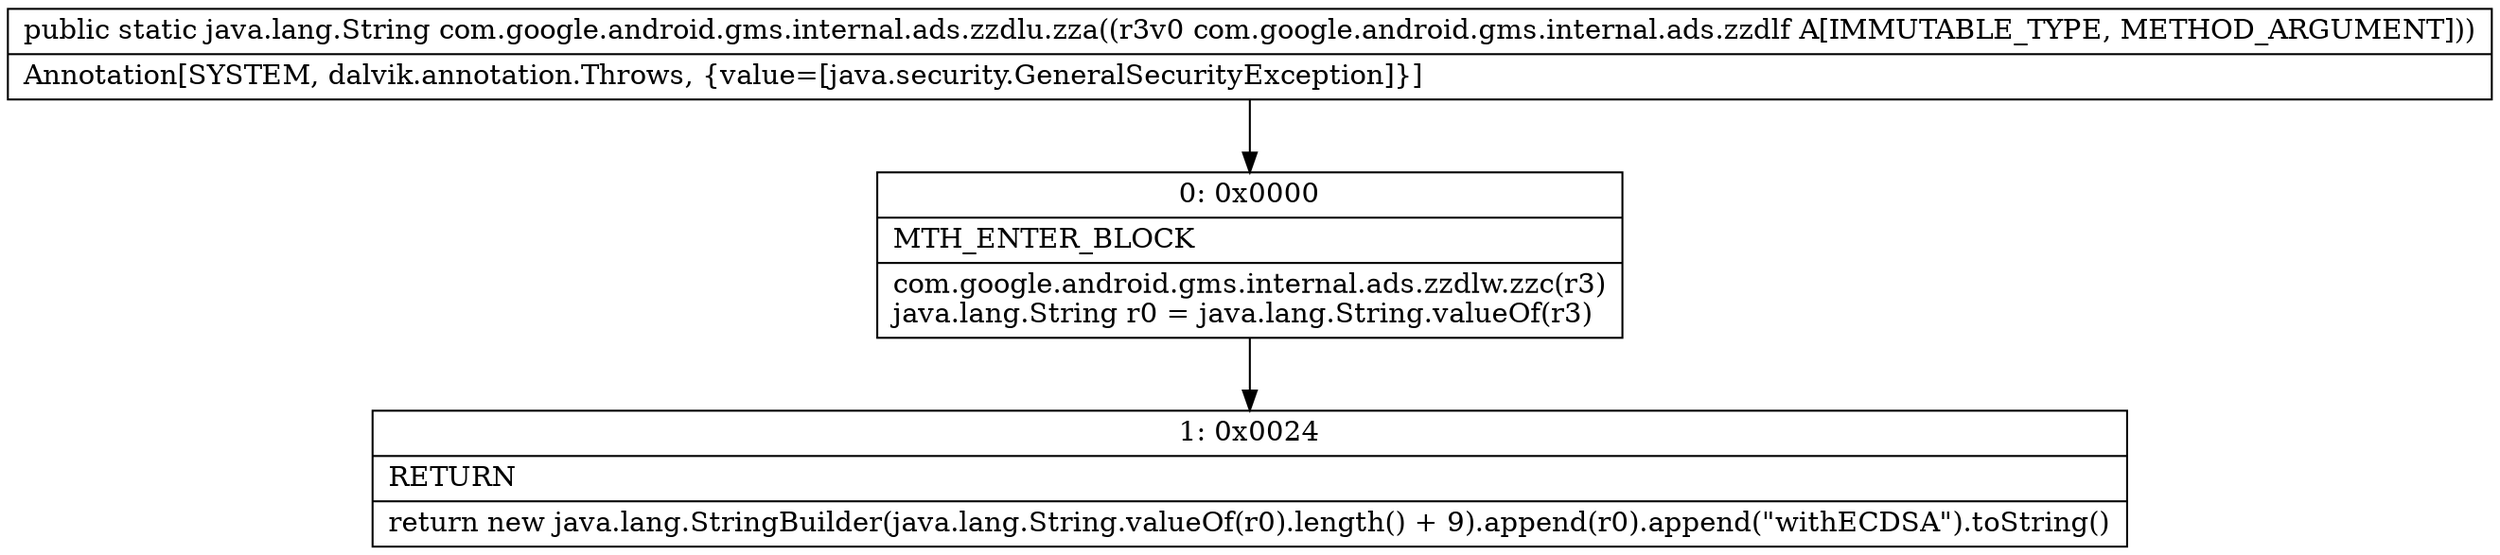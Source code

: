 digraph "CFG forcom.google.android.gms.internal.ads.zzdlu.zza(Lcom\/google\/android\/gms\/internal\/ads\/zzdlf;)Ljava\/lang\/String;" {
Node_0 [shape=record,label="{0\:\ 0x0000|MTH_ENTER_BLOCK\l|com.google.android.gms.internal.ads.zzdlw.zzc(r3)\ljava.lang.String r0 = java.lang.String.valueOf(r3)\l}"];
Node_1 [shape=record,label="{1\:\ 0x0024|RETURN\l|return new java.lang.StringBuilder(java.lang.String.valueOf(r0).length() + 9).append(r0).append(\"withECDSA\").toString()\l}"];
MethodNode[shape=record,label="{public static java.lang.String com.google.android.gms.internal.ads.zzdlu.zza((r3v0 com.google.android.gms.internal.ads.zzdlf A[IMMUTABLE_TYPE, METHOD_ARGUMENT]))  | Annotation[SYSTEM, dalvik.annotation.Throws, \{value=[java.security.GeneralSecurityException]\}]\l}"];
MethodNode -> Node_0;
Node_0 -> Node_1;
}

